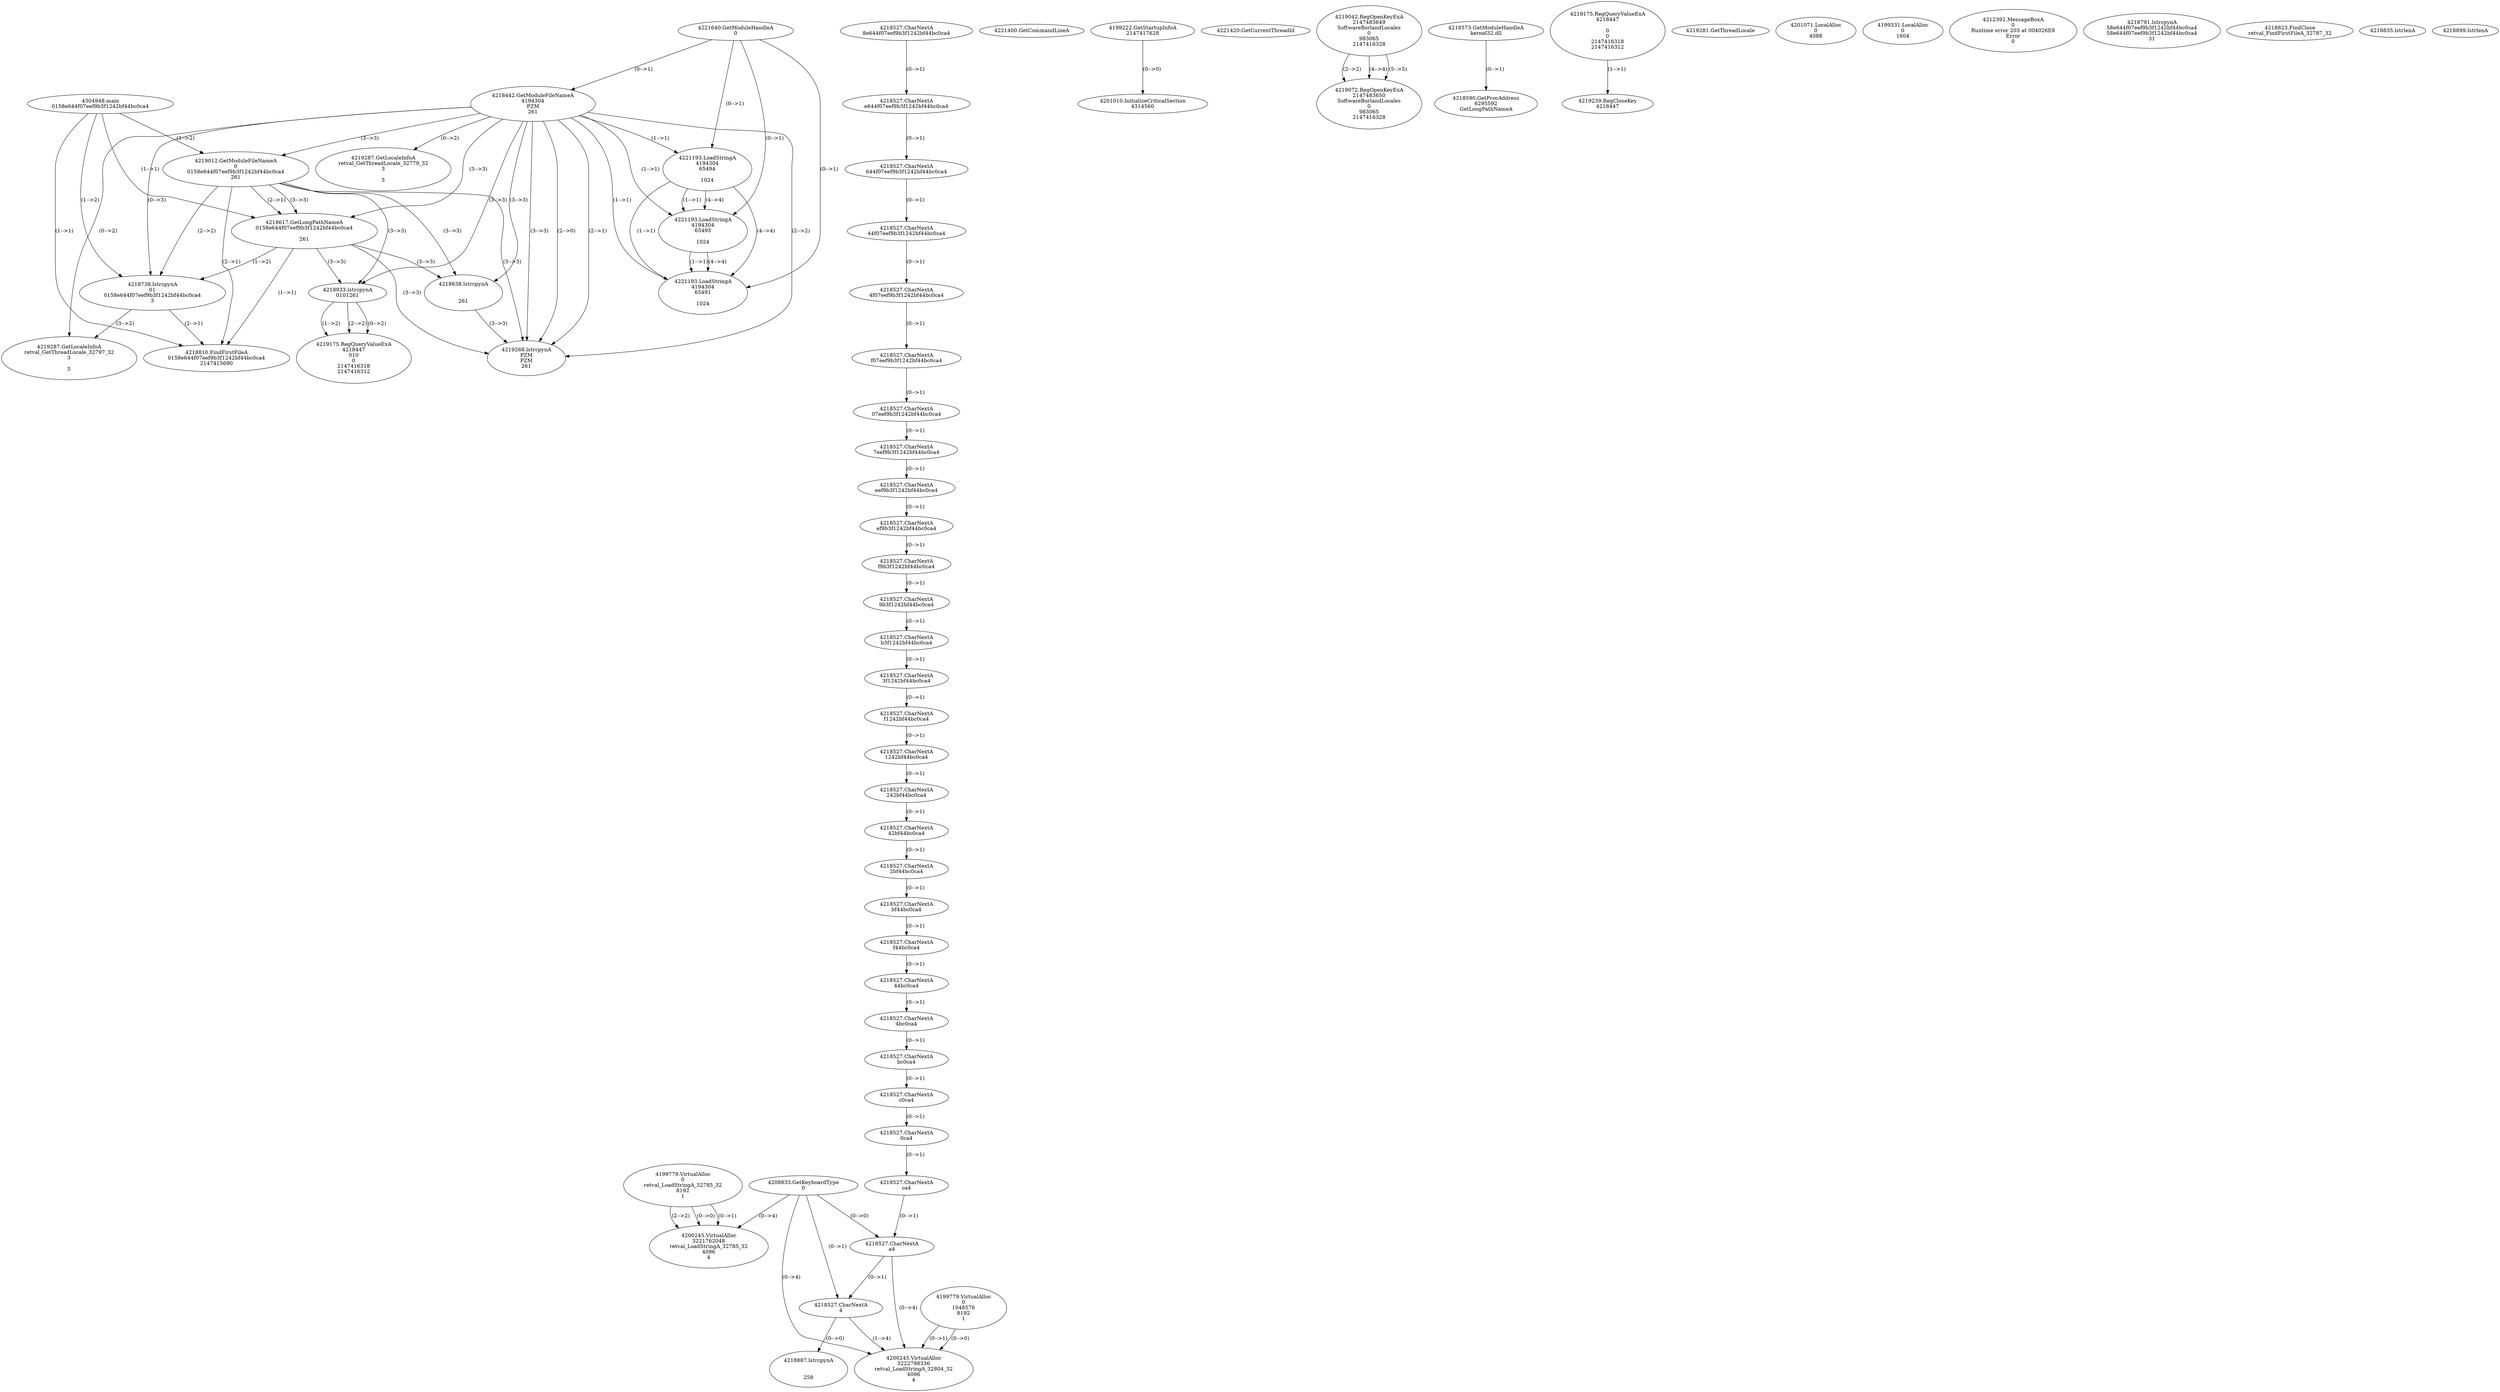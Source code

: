// Global SCDG with merge call
digraph {
	0 [label="4304948.main
0158e644f07eef9b3f1242bf44bc0ca4"]
	1 [label="4221640.GetModuleHandleA
0"]
	2 [label="4208833.GetKeyboardType
0"]
	3 [label="4221400.GetCommandLineA
"]
	4 [label="4199222.GetStartupInfoA
2147417628"]
	5 [label="4221420.GetCurrentThreadId
"]
	6 [label="4218442.GetModuleFileNameA
4194304
PZM
261"]
	1 -> 6 [label="(0-->1)"]
	7 [label="4219012.GetModuleFileNameA
0
0158e644f07eef9b3f1242bf44bc0ca4
261"]
	0 -> 7 [label="(1-->2)"]
	6 -> 7 [label="(3-->3)"]
	8 [label="4219042.RegOpenKeyExA
2147483649
Software\Borland\Locales
0
983065
2147416328"]
	9 [label="4218573.GetModuleHandleA
kernel32.dll"]
	10 [label="4218590.GetProcAddress
6295592
GetLongPathNameA"]
	9 -> 10 [label="(0-->1)"]
	11 [label="4218617.GetLongPathNameA
0158e644f07eef9b3f1242bf44bc0ca4

261"]
	0 -> 11 [label="(1-->1)"]
	7 -> 11 [label="(2-->1)"]
	6 -> 11 [label="(3-->3)"]
	7 -> 11 [label="(3-->3)"]
	12 [label="4218638.lstrcpynA


261"]
	6 -> 12 [label="(3-->3)"]
	7 -> 12 [label="(3-->3)"]
	11 -> 12 [label="(3-->3)"]
	13 [label="4219175.RegQueryValueExA
4218447

0
0
2147416318
2147416312"]
	14 [label="4219239.RegCloseKey
4218447"]
	13 -> 14 [label="(1-->1)"]
	15 [label="4219268.lstrcpynA
PZM
PZM
261"]
	6 -> 15 [label="(2-->1)"]
	6 -> 15 [label="(2-->2)"]
	6 -> 15 [label="(3-->3)"]
	7 -> 15 [label="(3-->3)"]
	11 -> 15 [label="(3-->3)"]
	12 -> 15 [label="(3-->3)"]
	6 -> 15 [label="(2-->0)"]
	16 [label="4219281.GetThreadLocale
"]
	17 [label="4219287.GetLocaleInfoA
retval_GetThreadLocale_32779_32
3

5"]
	6 -> 17 [label="(0-->2)"]
	18 [label="4221193.LoadStringA
4194304
65494

1024"]
	1 -> 18 [label="(0-->1)"]
	6 -> 18 [label="(1-->1)"]
	19 [label="4221193.LoadStringA
4194304
65493

1024"]
	1 -> 19 [label="(0-->1)"]
	6 -> 19 [label="(1-->1)"]
	18 -> 19 [label="(1-->1)"]
	18 -> 19 [label="(4-->4)"]
	20 [label="4221193.LoadStringA
4194304
65491

1024"]
	1 -> 20 [label="(0-->1)"]
	6 -> 20 [label="(1-->1)"]
	18 -> 20 [label="(1-->1)"]
	19 -> 20 [label="(1-->1)"]
	18 -> 20 [label="(4-->4)"]
	19 -> 20 [label="(4-->4)"]
	21 [label="4201010.InitializeCriticalSection
4314560"]
	4 -> 21 [label="(0-->0)"]
	22 [label="4201071.LocalAlloc
0
4088"]
	23 [label="4199779.VirtualAlloc
0
retval_LoadStringA_32785_32
8192
1"]
	24 [label="4199331.LocalAlloc
0
1604"]
	25 [label="4200245.VirtualAlloc
3221762048
retval_LoadStringA_32785_32
4096
4"]
	23 -> 25 [label="(0-->1)"]
	23 -> 25 [label="(2-->2)"]
	2 -> 25 [label="(0-->4)"]
	23 -> 25 [label="(0-->0)"]
	26 [label="4212392.MessageBoxA
0
Runtime error 203 at 004026E8
Error
0"]
	27 [label="4219072.RegOpenKeyExA
2147483650
Software\Borland\Locales
0
983065
2147416328"]
	8 -> 27 [label="(2-->2)"]
	8 -> 27 [label="(4-->4)"]
	8 -> 27 [label="(5-->5)"]
	28 [label="4218738.lstrcpynA
01
0158e644f07eef9b3f1242bf44bc0ca4
3"]
	0 -> 28 [label="(1-->2)"]
	7 -> 28 [label="(2-->2)"]
	11 -> 28 [label="(1-->2)"]
	6 -> 28 [label="(0-->3)"]
	29 [label="4218527.CharNextA
8e644f07eef9b3f1242bf44bc0ca4"]
	30 [label="4218527.CharNextA
e644f07eef9b3f1242bf44bc0ca4"]
	29 -> 30 [label="(0-->1)"]
	31 [label="4218527.CharNextA
644f07eef9b3f1242bf44bc0ca4"]
	30 -> 31 [label="(0-->1)"]
	32 [label="4218527.CharNextA
44f07eef9b3f1242bf44bc0ca4"]
	31 -> 32 [label="(0-->1)"]
	33 [label="4218527.CharNextA
4f07eef9b3f1242bf44bc0ca4"]
	32 -> 33 [label="(0-->1)"]
	34 [label="4218527.CharNextA
f07eef9b3f1242bf44bc0ca4"]
	33 -> 34 [label="(0-->1)"]
	35 [label="4218527.CharNextA
07eef9b3f1242bf44bc0ca4"]
	34 -> 35 [label="(0-->1)"]
	36 [label="4218527.CharNextA
7eef9b3f1242bf44bc0ca4"]
	35 -> 36 [label="(0-->1)"]
	37 [label="4218527.CharNextA
eef9b3f1242bf44bc0ca4"]
	36 -> 37 [label="(0-->1)"]
	38 [label="4218527.CharNextA
ef9b3f1242bf44bc0ca4"]
	37 -> 38 [label="(0-->1)"]
	39 [label="4218527.CharNextA
f9b3f1242bf44bc0ca4"]
	38 -> 39 [label="(0-->1)"]
	40 [label="4218527.CharNextA
9b3f1242bf44bc0ca4"]
	39 -> 40 [label="(0-->1)"]
	41 [label="4218527.CharNextA
b3f1242bf44bc0ca4"]
	40 -> 41 [label="(0-->1)"]
	42 [label="4218527.CharNextA
3f1242bf44bc0ca4"]
	41 -> 42 [label="(0-->1)"]
	43 [label="4218527.CharNextA
f1242bf44bc0ca4"]
	42 -> 43 [label="(0-->1)"]
	44 [label="4218527.CharNextA
1242bf44bc0ca4"]
	43 -> 44 [label="(0-->1)"]
	45 [label="4218527.CharNextA
242bf44bc0ca4"]
	44 -> 45 [label="(0-->1)"]
	46 [label="4218527.CharNextA
42bf44bc0ca4"]
	45 -> 46 [label="(0-->1)"]
	47 [label="4218527.CharNextA
2bf44bc0ca4"]
	46 -> 47 [label="(0-->1)"]
	48 [label="4218527.CharNextA
bf44bc0ca4"]
	47 -> 48 [label="(0-->1)"]
	49 [label="4218527.CharNextA
f44bc0ca4"]
	48 -> 49 [label="(0-->1)"]
	50 [label="4218527.CharNextA
44bc0ca4"]
	49 -> 50 [label="(0-->1)"]
	51 [label="4218527.CharNextA
4bc0ca4"]
	50 -> 51 [label="(0-->1)"]
	52 [label="4218527.CharNextA
bc0ca4"]
	51 -> 52 [label="(0-->1)"]
	53 [label="4218527.CharNextA
c0ca4"]
	52 -> 53 [label="(0-->1)"]
	54 [label="4218527.CharNextA
0ca4"]
	53 -> 54 [label="(0-->1)"]
	55 [label="4218527.CharNextA
ca4"]
	54 -> 55 [label="(0-->1)"]
	56 [label="4218527.CharNextA
a4"]
	55 -> 56 [label="(0-->1)"]
	2 -> 56 [label="(0-->0)"]
	57 [label="4218527.CharNextA
4"]
	2 -> 57 [label="(0-->1)"]
	56 -> 57 [label="(0-->1)"]
	58 [label="4218791.lstrcpynA
58e644f07eef9b3f1242bf44bc0ca4
58e644f07eef9b3f1242bf44bc0ca4
31"]
	59 [label="4218810.FindFirstFileA
0158e644f07eef9b3f1242bf44bc0ca4
2147415690"]
	0 -> 59 [label="(1-->1)"]
	7 -> 59 [label="(2-->1)"]
	11 -> 59 [label="(1-->1)"]
	28 -> 59 [label="(2-->1)"]
	60 [label="4218823.FindClose
retval_FindFirstFileA_32787_32"]
	61 [label="4218835.lstrlenA
"]
	62 [label="4218887.lstrcpynA


258"]
	57 -> 62 [label="(0-->0)"]
	63 [label="4218899.lstrlenA
"]
	64 [label="4218933.lstrcpynA
01\
01\
261"]
	6 -> 64 [label="(3-->3)"]
	7 -> 64 [label="(3-->3)"]
	11 -> 64 [label="(3-->3)"]
	65 [label="4219175.RegQueryValueExA
4218447
01\
0
0
2147416318
2147416312"]
	64 -> 65 [label="(1-->2)"]
	64 -> 65 [label="(2-->2)"]
	64 -> 65 [label="(0-->2)"]
	66 [label="4219287.GetLocaleInfoA
retval_GetThreadLocale_32797_32
3

5"]
	6 -> 66 [label="(0-->2)"]
	28 -> 66 [label="(3-->2)"]
	67 [label="4199779.VirtualAlloc
0
1048576
8192
1"]
	68 [label="4200245.VirtualAlloc
3222798336
retval_LoadStringA_32804_32
4096
4"]
	67 -> 68 [label="(0-->1)"]
	2 -> 68 [label="(0-->4)"]
	56 -> 68 [label="(0-->4)"]
	57 -> 68 [label="(1-->4)"]
	67 -> 68 [label="(0-->0)"]
}

